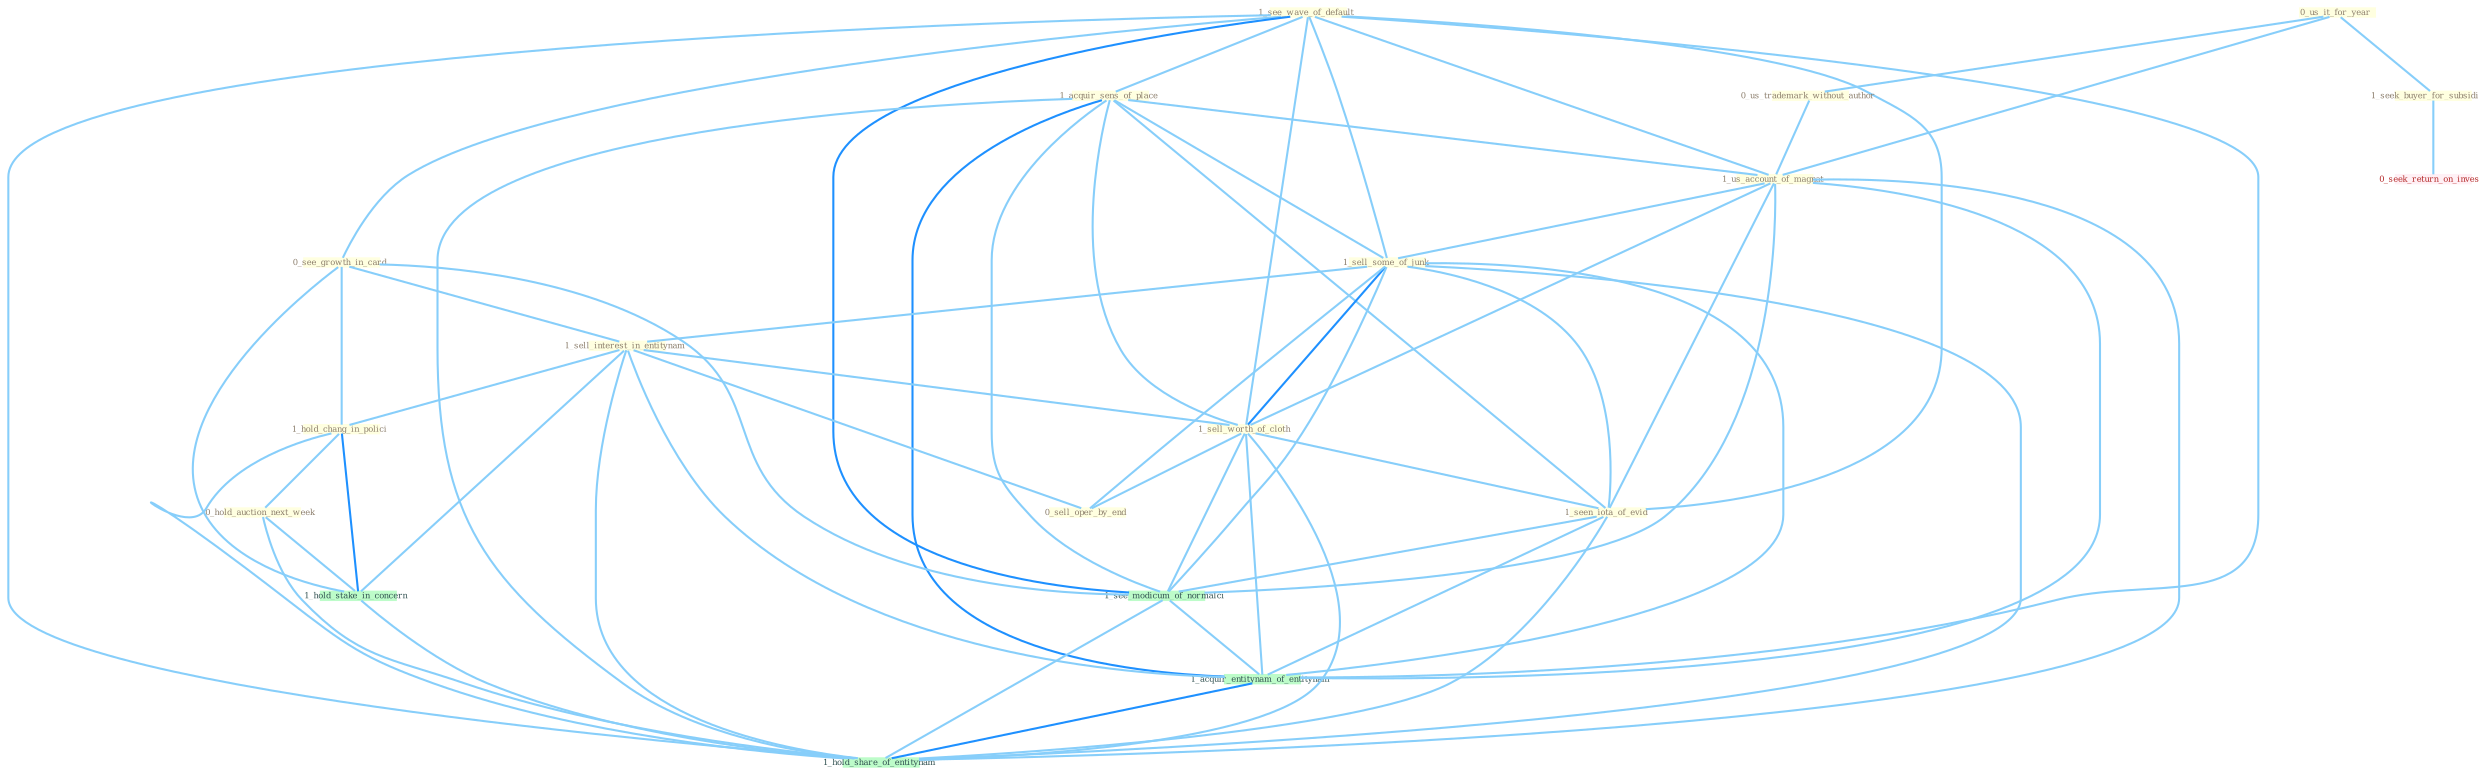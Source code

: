 Graph G{ 
    node
    [shape=polygon,style=filled,width=.5,height=.06,color="#BDFCC9",fixedsize=true,fontsize=4,
    fontcolor="#2f4f4f"];
    {node
    [color="#ffffe0", fontcolor="#8b7d6b"] "1_see_wave_of_default " "0_us_it_for_year " "0_us_trademark_without_author " "1_acquir_sens_of_place " "1_us_account_of_magnat " "1_sell_some_of_junk " "0_see_growth_in_card " "1_sell_interest_in_entitynam " "1_seek_buyer_for_subsidiari " "1_sell_worth_of_cloth " "0_sell_oper_by_end " "1_hold_chang_in_polici " "1_seen_iota_of_evid " "0_hold_auction_next_week "}
{node [color="#fff0f5", fontcolor="#b22222"] "0_seek_return_on_invest "}
edge [color="#B0E2FF"];

	"1_see_wave_of_default " -- "1_acquir_sens_of_place " [w="1", color="#87cefa" ];
	"1_see_wave_of_default " -- "1_us_account_of_magnat " [w="1", color="#87cefa" ];
	"1_see_wave_of_default " -- "1_sell_some_of_junk " [w="1", color="#87cefa" ];
	"1_see_wave_of_default " -- "0_see_growth_in_card " [w="1", color="#87cefa" ];
	"1_see_wave_of_default " -- "1_sell_worth_of_cloth " [w="1", color="#87cefa" ];
	"1_see_wave_of_default " -- "1_seen_iota_of_evid " [w="1", color="#87cefa" ];
	"1_see_wave_of_default " -- "1_see_modicum_of_normalci " [w="2", color="#1e90ff" , len=0.8];
	"1_see_wave_of_default " -- "1_acquir_entitynam_of_entitynam " [w="1", color="#87cefa" ];
	"1_see_wave_of_default " -- "1_hold_share_of_entitynam " [w="1", color="#87cefa" ];
	"0_us_it_for_year " -- "0_us_trademark_without_author " [w="1", color="#87cefa" ];
	"0_us_it_for_year " -- "1_us_account_of_magnat " [w="1", color="#87cefa" ];
	"0_us_it_for_year " -- "1_seek_buyer_for_subsidiari " [w="1", color="#87cefa" ];
	"0_us_trademark_without_author " -- "1_us_account_of_magnat " [w="1", color="#87cefa" ];
	"1_acquir_sens_of_place " -- "1_us_account_of_magnat " [w="1", color="#87cefa" ];
	"1_acquir_sens_of_place " -- "1_sell_some_of_junk " [w="1", color="#87cefa" ];
	"1_acquir_sens_of_place " -- "1_sell_worth_of_cloth " [w="1", color="#87cefa" ];
	"1_acquir_sens_of_place " -- "1_seen_iota_of_evid " [w="1", color="#87cefa" ];
	"1_acquir_sens_of_place " -- "1_see_modicum_of_normalci " [w="1", color="#87cefa" ];
	"1_acquir_sens_of_place " -- "1_acquir_entitynam_of_entitynam " [w="2", color="#1e90ff" , len=0.8];
	"1_acquir_sens_of_place " -- "1_hold_share_of_entitynam " [w="1", color="#87cefa" ];
	"1_us_account_of_magnat " -- "1_sell_some_of_junk " [w="1", color="#87cefa" ];
	"1_us_account_of_magnat " -- "1_sell_worth_of_cloth " [w="1", color="#87cefa" ];
	"1_us_account_of_magnat " -- "1_seen_iota_of_evid " [w="1", color="#87cefa" ];
	"1_us_account_of_magnat " -- "1_see_modicum_of_normalci " [w="1", color="#87cefa" ];
	"1_us_account_of_magnat " -- "1_acquir_entitynam_of_entitynam " [w="1", color="#87cefa" ];
	"1_us_account_of_magnat " -- "1_hold_share_of_entitynam " [w="1", color="#87cefa" ];
	"1_sell_some_of_junk " -- "1_sell_interest_in_entitynam " [w="1", color="#87cefa" ];
	"1_sell_some_of_junk " -- "1_sell_worth_of_cloth " [w="2", color="#1e90ff" , len=0.8];
	"1_sell_some_of_junk " -- "0_sell_oper_by_end " [w="1", color="#87cefa" ];
	"1_sell_some_of_junk " -- "1_seen_iota_of_evid " [w="1", color="#87cefa" ];
	"1_sell_some_of_junk " -- "1_see_modicum_of_normalci " [w="1", color="#87cefa" ];
	"1_sell_some_of_junk " -- "1_acquir_entitynam_of_entitynam " [w="1", color="#87cefa" ];
	"1_sell_some_of_junk " -- "1_hold_share_of_entitynam " [w="1", color="#87cefa" ];
	"0_see_growth_in_card " -- "1_sell_interest_in_entitynam " [w="1", color="#87cefa" ];
	"0_see_growth_in_card " -- "1_hold_chang_in_polici " [w="1", color="#87cefa" ];
	"0_see_growth_in_card " -- "1_hold_stake_in_concern " [w="1", color="#87cefa" ];
	"0_see_growth_in_card " -- "1_see_modicum_of_normalci " [w="1", color="#87cefa" ];
	"1_sell_interest_in_entitynam " -- "1_sell_worth_of_cloth " [w="1", color="#87cefa" ];
	"1_sell_interest_in_entitynam " -- "0_sell_oper_by_end " [w="1", color="#87cefa" ];
	"1_sell_interest_in_entitynam " -- "1_hold_chang_in_polici " [w="1", color="#87cefa" ];
	"1_sell_interest_in_entitynam " -- "1_hold_stake_in_concern " [w="1", color="#87cefa" ];
	"1_sell_interest_in_entitynam " -- "1_acquir_entitynam_of_entitynam " [w="1", color="#87cefa" ];
	"1_sell_interest_in_entitynam " -- "1_hold_share_of_entitynam " [w="1", color="#87cefa" ];
	"1_seek_buyer_for_subsidiari " -- "0_seek_return_on_invest " [w="1", color="#87cefa" ];
	"1_sell_worth_of_cloth " -- "0_sell_oper_by_end " [w="1", color="#87cefa" ];
	"1_sell_worth_of_cloth " -- "1_seen_iota_of_evid " [w="1", color="#87cefa" ];
	"1_sell_worth_of_cloth " -- "1_see_modicum_of_normalci " [w="1", color="#87cefa" ];
	"1_sell_worth_of_cloth " -- "1_acquir_entitynam_of_entitynam " [w="1", color="#87cefa" ];
	"1_sell_worth_of_cloth " -- "1_hold_share_of_entitynam " [w="1", color="#87cefa" ];
	"1_hold_chang_in_polici " -- "0_hold_auction_next_week " [w="1", color="#87cefa" ];
	"1_hold_chang_in_polici " -- "1_hold_stake_in_concern " [w="2", color="#1e90ff" , len=0.8];
	"1_hold_chang_in_polici " -- "1_hold_share_of_entitynam " [w="1", color="#87cefa" ];
	"1_seen_iota_of_evid " -- "1_see_modicum_of_normalci " [w="1", color="#87cefa" ];
	"1_seen_iota_of_evid " -- "1_acquir_entitynam_of_entitynam " [w="1", color="#87cefa" ];
	"1_seen_iota_of_evid " -- "1_hold_share_of_entitynam " [w="1", color="#87cefa" ];
	"0_hold_auction_next_week " -- "1_hold_stake_in_concern " [w="1", color="#87cefa" ];
	"0_hold_auction_next_week " -- "1_hold_share_of_entitynam " [w="1", color="#87cefa" ];
	"1_hold_stake_in_concern " -- "1_hold_share_of_entitynam " [w="1", color="#87cefa" ];
	"1_see_modicum_of_normalci " -- "1_acquir_entitynam_of_entitynam " [w="1", color="#87cefa" ];
	"1_see_modicum_of_normalci " -- "1_hold_share_of_entitynam " [w="1", color="#87cefa" ];
	"1_acquir_entitynam_of_entitynam " -- "1_hold_share_of_entitynam " [w="2", color="#1e90ff" , len=0.8];
}